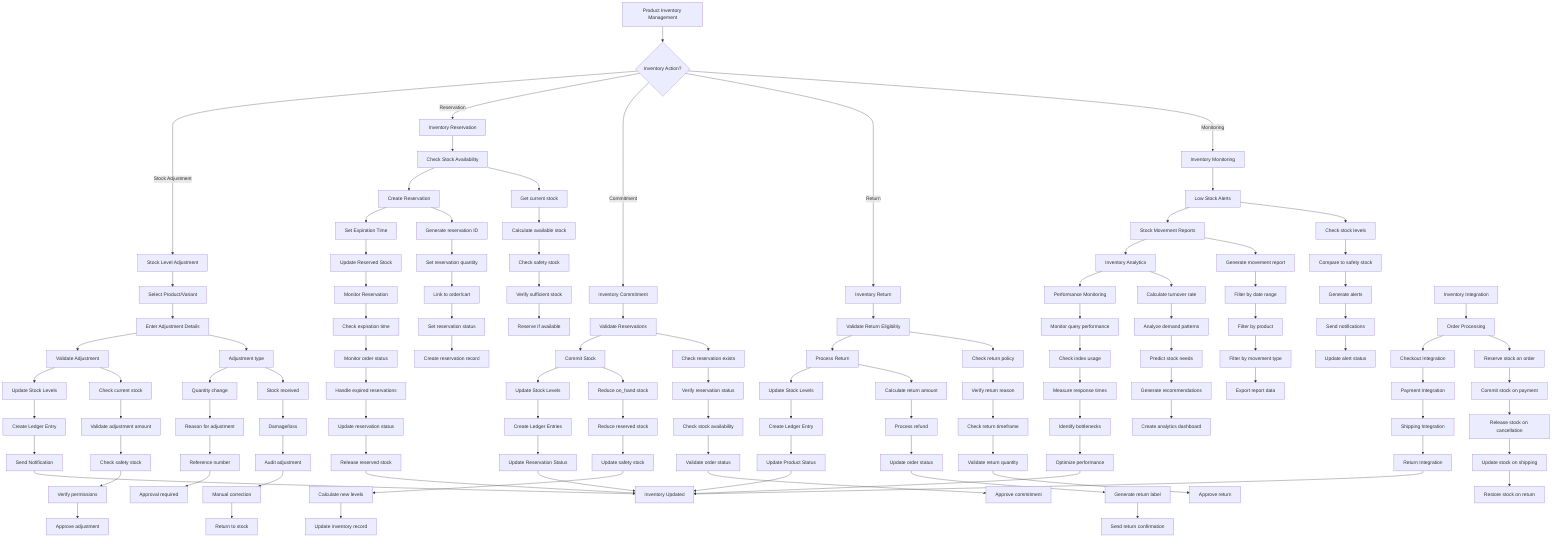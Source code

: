 %% Product Inventory Management
%% View at https://mermaid.live
flowchart TD
  A[Product Inventory Management] --> B{Inventory Action?}
  B -->|Stock Adjustment| C[Stock Level Adjustment]
  B -->|Reservation| D[Inventory Reservation]
  B -->|Commitment| E[Inventory Commitment]
  B -->|Return| F[Inventory Return]
  B -->|Monitoring| G[Inventory Monitoring]
  
  %% Stock Level Adjustment
  C --> C1[Select Product/Variant]
  C1 --> C2[Enter Adjustment Details]
  C2 --> C3[Validate Adjustment]
  C3 --> C4[Update Stock Levels]
  C4 --> C5[Create Ledger Entry]
  C5 --> C6[Send Notification]
  
  %% Adjustment Details
  C2 --> C2A[Adjustment type]
  C2A --> C2B[Quantity change]
  C2B --> C2C[Reason for adjustment]
  C2C --> C2D[Reference number]
  C2D --> C2E[Approval required]
  
  %% Adjustment Types
  C2A --> C2A1[Stock received]
  C2A1 --> C2A2[Damage/loss]
  C2A2 --> C2A3[Audit adjustment]
  C2A3 --> C2A4[Manual correction]
  C2A4 --> C2A5[Return to stock]
  
  %% Stock Validation
  C3 --> C3A[Check current stock]
  C3A --> C3B[Validate adjustment amount]
  C3B --> C3C[Check safety stock]
  C3C --> C3D[Verify permissions]
  C3D --> C3E[Approve adjustment]
  
  %% Inventory Reservation
  D --> D1[Check Stock Availability]
  D1 --> D2[Create Reservation]
  D2 --> D3[Set Expiration Time]
  D3 --> D4[Update Reserved Stock]
  D4 --> D5[Monitor Reservation]
  
  %% Availability Check
  D1 --> D1A[Get current stock]
  D1A --> D1B[Calculate available stock]
  D1B --> D1C[Check safety stock]
  D1C --> D1D[Verify sufficient stock]
  D1D --> D1E[Reserve if available]
  
  %% Reservation Creation
  D2 --> D2A[Generate reservation ID]
  D2A --> D2B[Set reservation quantity]
  D2B --> D2C[Link to order/cart]
  D2C --> D2D[Set reservation status]
  D2D --> D2E[Create reservation record]
  
  %% Reservation Monitoring
  D5 --> D5A[Check expiration time]
  D5A --> D5B[Monitor order status]
  D5B --> D5C[Handle expired reservations]
  D5C --> D5D[Update reservation status]
  D5D --> D5E[Release reserved stock]
  
  %% Inventory Commitment
  E --> E1[Validate Reservations]
  E1 --> E2[Commit Stock]
  E2 --> E3[Update Stock Levels]
  E3 --> E4[Create Ledger Entries]
  E4 --> E5[Update Reservation Status]
  
  %% Reservation Validation
  E1 --> E1A[Check reservation exists]
  E1A --> E1B[Verify reservation status]
  E1B --> E1C[Check stock availability]
  E1C --> E1D[Validate order status]
  E1D --> E1E[Approve commitment]
  
  %% Stock Commitment
  E2 --> E2A[Reduce on_hand stock]
  E2A --> E2B[Reduce reserved stock]
  E2B --> E2C[Update safety stock]
  E2C --> E2D[Calculate new levels]
  E2D --> E2E[Update inventory record]
  
  %% Inventory Return
  F --> F1[Validate Return Eligibility]
  F1 --> F2[Process Return]
  F2 --> F3[Update Stock Levels]
  F3 --> F4[Create Ledger Entry]
  F4 --> F5[Update Product Status]
  
  %% Return Validation
  F1 --> F1A[Check return policy]
  F1A --> F1B[Verify return reason]
  F1B --> F1C[Check return timeframe]
  F1C --> F1D[Validate return quantity]
  F1D --> F1E[Approve return]
  
  %% Return Processing
  F2 --> F2A[Calculate return amount]
  F2A --> F2B[Process refund]
  F2B --> F2C[Update order status]
  F2C --> F2D[Generate return label]
  F2D --> F2E[Send return confirmation]
  
  %% Inventory Monitoring
  G --> G1[Low Stock Alerts]
  G1 --> G2[Stock Movement Reports]
  G2 --> G3[Inventory Analytics]
  G3 --> G4[Performance Monitoring]
  
  %% Low Stock Alerts
  G1 --> G1A[Check stock levels]
  G1A --> G1B[Compare to safety stock]
  G1B --> G1C[Generate alerts]
  G1C --> G1D[Send notifications]
  G1D --> G1E[Update alert status]
  
  %% Stock Movement Reports
  G2 --> G2A[Generate movement report]
  G2A --> G2B[Filter by date range]
  G2B --> G2C[Filter by product]
  G2C --> G2D[Filter by movement type]
  G2D --> G2E[Export report data]
  
  %% Inventory Analytics
  G3 --> G3A[Calculate turnover rate]
  G3A --> G3B[Analyze demand patterns]
  G3B --> G3C[Predict stock needs]
  G3C --> G3D[Generate recommendations]
  G3D --> G3E[Create analytics dashboard]
  
  %% Performance Monitoring
  G4 --> G4A[Monitor query performance]
  G4A --> G4B[Check index usage]
  G4B --> G4C[Measure response times]
  G4C --> G4D[Identify bottlenecks]
  G4D --> G4E[Optimize performance]
  
  %% Inventory Integration
  H[Inventory Integration] --> H1[Order Processing]
  H1 --> H2[Checkout Integration]
  H2 --> H3[Payment Integration]
  H3 --> H4[Shipping Integration]
  H4 --> H5[Return Integration]
  
  %% Order Processing Integration
  H1 --> H1A[Reserve stock on order]
  H1A --> H1B[Commit stock on payment]
  H1B --> H1C[Release stock on cancellation]
  H1C --> H1D[Update stock on shipping]
  H1D --> H1E[Restore stock on return]
  
  %% End points
  C6 --> Z[Inventory Updated]
  D5E --> Z
  E5 --> Z
  F5 --> Z
  G4E --> Z
  H5 --> Z